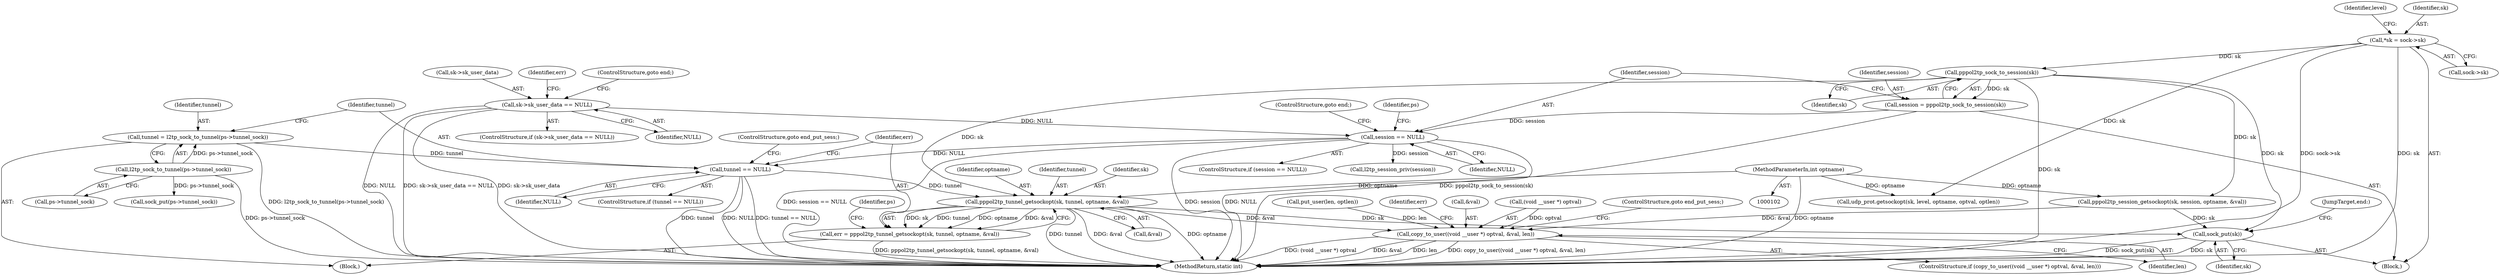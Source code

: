 digraph "0_linux_3cf521f7dc87c031617fd47e4b7aa2593c2f3daf@API" {
"1000204" [label="(Call,pppol2tp_tunnel_getsockopt(sk, tunnel, optname, &val))"];
"1000163" [label="(Call,pppol2tp_sock_to_session(sk))"];
"1000110" [label="(Call,*sk = sock->sk)"];
"1000198" [label="(Call,tunnel == NULL)"];
"1000191" [label="(Call,tunnel = l2tp_sock_to_tunnel(ps->tunnel_sock))"];
"1000193" [label="(Call,l2tp_sock_to_tunnel(ps->tunnel_sock))"];
"1000166" [label="(Call,session == NULL)"];
"1000161" [label="(Call,session = pppol2tp_sock_to_session(sk))"];
"1000151" [label="(Call,sk->sk_user_data == NULL)"];
"1000105" [label="(MethodParameterIn,int optname)"];
"1000202" [label="(Call,err = pppol2tp_tunnel_getsockopt(sk, tunnel, optname, &val))"];
"1000233" [label="(Call,copy_to_user((void __user *) optval, &val, len))"];
"1000245" [label="(Call,sock_put(sk))"];
"1000150" [label="(ControlStructure,if (sk->sk_user_data == NULL))"];
"1000204" [label="(Call,pppol2tp_tunnel_getsockopt(sk, tunnel, optname, &val))"];
"1000234" [label="(Call,(void __user *) optval)"];
"1000250" [label="(MethodReturn,static int)"];
"1000171" [label="(Identifier,ps)"];
"1000151" [label="(Call,sk->sk_user_data == NULL)"];
"1000126" [label="(Call,udp_prot.getsockopt(sk, level, optname, optval, optlen))"];
"1000201" [label="(ControlStructure,goto end_put_sess;)"];
"1000162" [label="(Identifier,session)"];
"1000193" [label="(Call,l2tp_sock_to_tunnel(ps->tunnel_sock))"];
"1000202" [label="(Call,err = pppol2tp_tunnel_getsockopt(sk, tunnel, optname, &val))"];
"1000167" [label="(Identifier,session)"];
"1000198" [label="(Call,tunnel == NULL)"];
"1000156" [label="(ControlStructure,goto end;)"];
"1000208" [label="(Call,&val)"];
"1000165" [label="(ControlStructure,if (session == NULL))"];
"1000164" [label="(Identifier,sk)"];
"1000197" [label="(ControlStructure,if (tunnel == NULL))"];
"1000233" [label="(Call,copy_to_user((void __user *) optval, &val, len))"];
"1000152" [label="(Call,sk->sk_user_data)"];
"1000232" [label="(ControlStructure,if (copy_to_user((void __user *) optval, &val, len)))"];
"1000192" [label="(Identifier,tunnel)"];
"1000112" [label="(Call,sock->sk)"];
"1000194" [label="(Call,ps->tunnel_sock)"];
"1000210" [label="(Call,sock_put(ps->tunnel_sock))"];
"1000212" [label="(Identifier,ps)"];
"1000105" [label="(MethodParameterIn,int optname)"];
"1000228" [label="(Call,put_user(len, optlen))"];
"1000242" [label="(Identifier,err)"];
"1000163" [label="(Call,pppol2tp_sock_to_session(sk))"];
"1000161" [label="(Call,session = pppol2tp_sock_to_session(sk))"];
"1000186" [label="(Block,)"];
"1000245" [label="(Call,sock_put(sk))"];
"1000191" [label="(Call,tunnel = l2tp_sock_to_tunnel(ps->tunnel_sock))"];
"1000166" [label="(Call,session == NULL)"];
"1000200" [label="(Identifier,NULL)"];
"1000247" [label="(JumpTarget,end:)"];
"1000123" [label="(Identifier,level)"];
"1000155" [label="(Identifier,NULL)"];
"1000158" [label="(Identifier,err)"];
"1000199" [label="(Identifier,tunnel)"];
"1000111" [label="(Identifier,sk)"];
"1000237" [label="(Call,&val)"];
"1000246" [label="(Identifier,sk)"];
"1000206" [label="(Identifier,tunnel)"];
"1000169" [label="(ControlStructure,goto end;)"];
"1000108" [label="(Block,)"];
"1000172" [label="(Call,l2tp_session_priv(session))"];
"1000240" [label="(ControlStructure,goto end_put_sess;)"];
"1000205" [label="(Identifier,sk)"];
"1000203" [label="(Identifier,err)"];
"1000239" [label="(Identifier,len)"];
"1000168" [label="(Identifier,NULL)"];
"1000207" [label="(Identifier,optname)"];
"1000217" [label="(Call,pppol2tp_session_getsockopt(sk, session, optname, &val))"];
"1000110" [label="(Call,*sk = sock->sk)"];
"1000204" -> "1000202"  [label="AST: "];
"1000204" -> "1000208"  [label="CFG: "];
"1000205" -> "1000204"  [label="AST: "];
"1000206" -> "1000204"  [label="AST: "];
"1000207" -> "1000204"  [label="AST: "];
"1000208" -> "1000204"  [label="AST: "];
"1000202" -> "1000204"  [label="CFG: "];
"1000204" -> "1000250"  [label="DDG: tunnel"];
"1000204" -> "1000250"  [label="DDG: &val"];
"1000204" -> "1000250"  [label="DDG: optname"];
"1000204" -> "1000202"  [label="DDG: sk"];
"1000204" -> "1000202"  [label="DDG: tunnel"];
"1000204" -> "1000202"  [label="DDG: optname"];
"1000204" -> "1000202"  [label="DDG: &val"];
"1000163" -> "1000204"  [label="DDG: sk"];
"1000198" -> "1000204"  [label="DDG: tunnel"];
"1000105" -> "1000204"  [label="DDG: optname"];
"1000204" -> "1000233"  [label="DDG: &val"];
"1000204" -> "1000245"  [label="DDG: sk"];
"1000163" -> "1000161"  [label="AST: "];
"1000163" -> "1000164"  [label="CFG: "];
"1000164" -> "1000163"  [label="AST: "];
"1000161" -> "1000163"  [label="CFG: "];
"1000163" -> "1000250"  [label="DDG: sk"];
"1000163" -> "1000161"  [label="DDG: sk"];
"1000110" -> "1000163"  [label="DDG: sk"];
"1000163" -> "1000217"  [label="DDG: sk"];
"1000163" -> "1000245"  [label="DDG: sk"];
"1000110" -> "1000108"  [label="AST: "];
"1000110" -> "1000112"  [label="CFG: "];
"1000111" -> "1000110"  [label="AST: "];
"1000112" -> "1000110"  [label="AST: "];
"1000123" -> "1000110"  [label="CFG: "];
"1000110" -> "1000250"  [label="DDG: sock->sk"];
"1000110" -> "1000250"  [label="DDG: sk"];
"1000110" -> "1000126"  [label="DDG: sk"];
"1000198" -> "1000197"  [label="AST: "];
"1000198" -> "1000200"  [label="CFG: "];
"1000199" -> "1000198"  [label="AST: "];
"1000200" -> "1000198"  [label="AST: "];
"1000201" -> "1000198"  [label="CFG: "];
"1000203" -> "1000198"  [label="CFG: "];
"1000198" -> "1000250"  [label="DDG: tunnel"];
"1000198" -> "1000250"  [label="DDG: NULL"];
"1000198" -> "1000250"  [label="DDG: tunnel == NULL"];
"1000191" -> "1000198"  [label="DDG: tunnel"];
"1000166" -> "1000198"  [label="DDG: NULL"];
"1000191" -> "1000186"  [label="AST: "];
"1000191" -> "1000193"  [label="CFG: "];
"1000192" -> "1000191"  [label="AST: "];
"1000193" -> "1000191"  [label="AST: "];
"1000199" -> "1000191"  [label="CFG: "];
"1000191" -> "1000250"  [label="DDG: l2tp_sock_to_tunnel(ps->tunnel_sock)"];
"1000193" -> "1000191"  [label="DDG: ps->tunnel_sock"];
"1000193" -> "1000194"  [label="CFG: "];
"1000194" -> "1000193"  [label="AST: "];
"1000193" -> "1000250"  [label="DDG: ps->tunnel_sock"];
"1000193" -> "1000210"  [label="DDG: ps->tunnel_sock"];
"1000166" -> "1000165"  [label="AST: "];
"1000166" -> "1000168"  [label="CFG: "];
"1000167" -> "1000166"  [label="AST: "];
"1000168" -> "1000166"  [label="AST: "];
"1000169" -> "1000166"  [label="CFG: "];
"1000171" -> "1000166"  [label="CFG: "];
"1000166" -> "1000250"  [label="DDG: NULL"];
"1000166" -> "1000250"  [label="DDG: session == NULL"];
"1000166" -> "1000250"  [label="DDG: session"];
"1000161" -> "1000166"  [label="DDG: session"];
"1000151" -> "1000166"  [label="DDG: NULL"];
"1000166" -> "1000172"  [label="DDG: session"];
"1000161" -> "1000108"  [label="AST: "];
"1000162" -> "1000161"  [label="AST: "];
"1000167" -> "1000161"  [label="CFG: "];
"1000161" -> "1000250"  [label="DDG: pppol2tp_sock_to_session(sk)"];
"1000151" -> "1000150"  [label="AST: "];
"1000151" -> "1000155"  [label="CFG: "];
"1000152" -> "1000151"  [label="AST: "];
"1000155" -> "1000151"  [label="AST: "];
"1000156" -> "1000151"  [label="CFG: "];
"1000158" -> "1000151"  [label="CFG: "];
"1000151" -> "1000250"  [label="DDG: sk->sk_user_data == NULL"];
"1000151" -> "1000250"  [label="DDG: sk->sk_user_data"];
"1000151" -> "1000250"  [label="DDG: NULL"];
"1000105" -> "1000102"  [label="AST: "];
"1000105" -> "1000250"  [label="DDG: optname"];
"1000105" -> "1000126"  [label="DDG: optname"];
"1000105" -> "1000217"  [label="DDG: optname"];
"1000202" -> "1000186"  [label="AST: "];
"1000203" -> "1000202"  [label="AST: "];
"1000212" -> "1000202"  [label="CFG: "];
"1000202" -> "1000250"  [label="DDG: pppol2tp_tunnel_getsockopt(sk, tunnel, optname, &val)"];
"1000233" -> "1000232"  [label="AST: "];
"1000233" -> "1000239"  [label="CFG: "];
"1000234" -> "1000233"  [label="AST: "];
"1000237" -> "1000233"  [label="AST: "];
"1000239" -> "1000233"  [label="AST: "];
"1000240" -> "1000233"  [label="CFG: "];
"1000242" -> "1000233"  [label="CFG: "];
"1000233" -> "1000250"  [label="DDG: &val"];
"1000233" -> "1000250"  [label="DDG: len"];
"1000233" -> "1000250"  [label="DDG: copy_to_user((void __user *) optval, &val, len)"];
"1000233" -> "1000250"  [label="DDG: (void __user *) optval"];
"1000234" -> "1000233"  [label="DDG: optval"];
"1000217" -> "1000233"  [label="DDG: &val"];
"1000228" -> "1000233"  [label="DDG: len"];
"1000245" -> "1000108"  [label="AST: "];
"1000245" -> "1000246"  [label="CFG: "];
"1000246" -> "1000245"  [label="AST: "];
"1000247" -> "1000245"  [label="CFG: "];
"1000245" -> "1000250"  [label="DDG: sock_put(sk)"];
"1000245" -> "1000250"  [label="DDG: sk"];
"1000217" -> "1000245"  [label="DDG: sk"];
}
